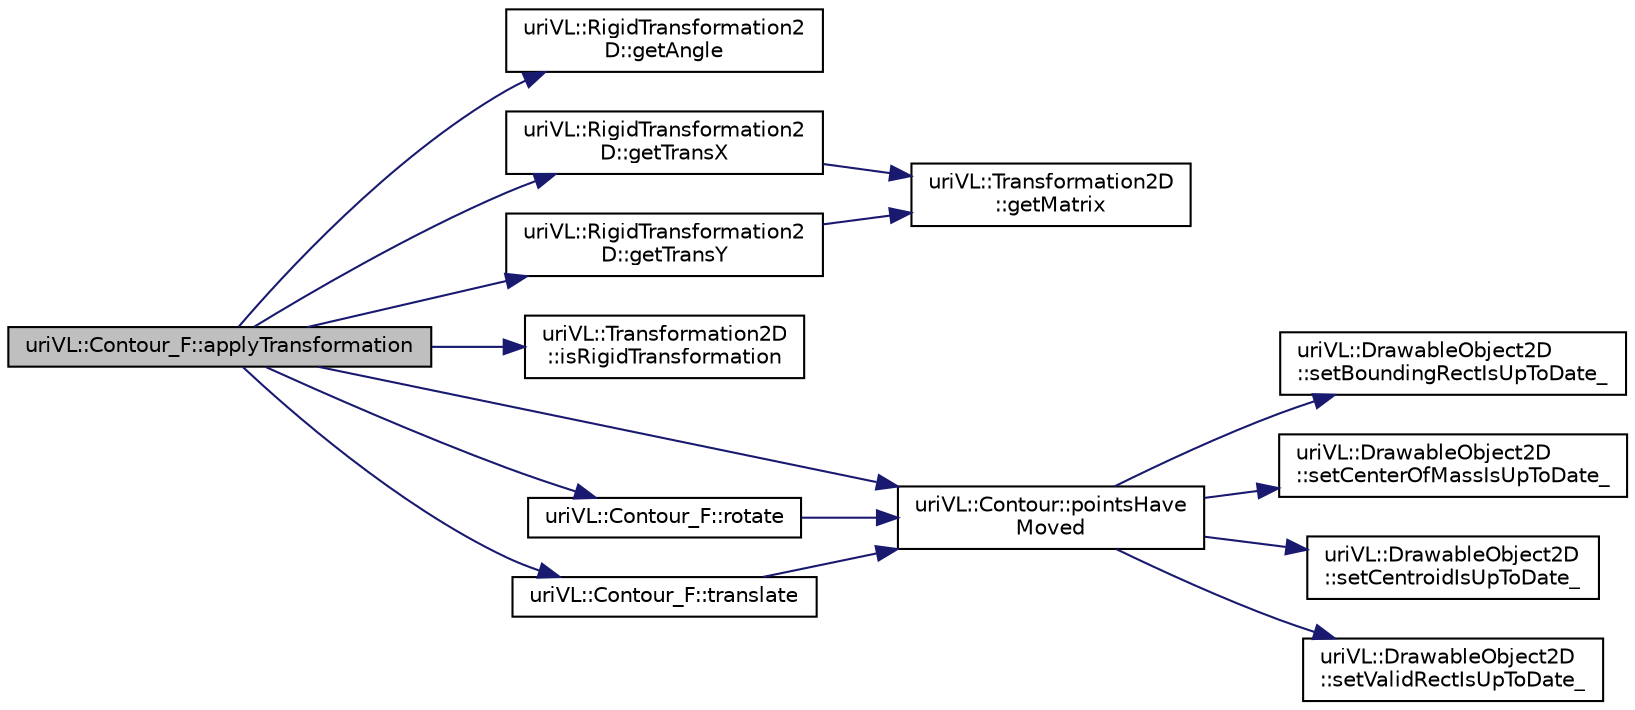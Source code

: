 digraph "uriVL::Contour_F::applyTransformation"
{
  edge [fontname="Helvetica",fontsize="10",labelfontname="Helvetica",labelfontsize="10"];
  node [fontname="Helvetica",fontsize="10",shape=record];
  rankdir="LR";
  Node1 [label="uriVL::Contour_F::applyTransformation",height=0.2,width=0.4,color="black", fillcolor="grey75", style="filled", fontcolor="black"];
  Node1 -> Node2 [color="midnightblue",fontsize="10",style="solid",fontname="Helvetica"];
  Node2 [label="uriVL::RigidTransformation2\lD::getAngle",height=0.2,width=0.4,color="black", fillcolor="white", style="filled",URL="$classuriVL_1_1RigidTransformation2D.html#aa7ff28b48d2ce3b07ca117b11ff1f55c",tooltip="Returns the rotation&#39;s angle. "];
  Node1 -> Node3 [color="midnightblue",fontsize="10",style="solid",fontname="Helvetica"];
  Node3 [label="uriVL::RigidTransformation2\lD::getTransX",height=0.2,width=0.4,color="black", fillcolor="white", style="filled",URL="$classuriVL_1_1RigidTransformation2D.html#ab90739261bbfa45aef38fc95714326ef",tooltip="Returns the x component of the translation. "];
  Node3 -> Node4 [color="midnightblue",fontsize="10",style="solid",fontname="Helvetica"];
  Node4 [label="uriVL::Transformation2D\l::getMatrix",height=0.2,width=0.4,color="black", fillcolor="white", style="filled",URL="$classuriVL_1_1Transformation2D.html#aa6f3c3b2a82aa4788d442c5d922573b8",tooltip="Returns a read-only pointer to the transformation&#39;s matrix data. "];
  Node1 -> Node5 [color="midnightblue",fontsize="10",style="solid",fontname="Helvetica"];
  Node5 [label="uriVL::RigidTransformation2\lD::getTransY",height=0.2,width=0.4,color="black", fillcolor="white", style="filled",URL="$classuriVL_1_1RigidTransformation2D.html#a1e7b23e20efa0e4475e3e5a9b6eaa71a",tooltip="Returns the y component of the translation. "];
  Node5 -> Node4 [color="midnightblue",fontsize="10",style="solid",fontname="Helvetica"];
  Node1 -> Node6 [color="midnightblue",fontsize="10",style="solid",fontname="Helvetica"];
  Node6 [label="uriVL::Transformation2D\l::isRigidTransformation",height=0.2,width=0.4,color="black", fillcolor="white", style="filled",URL="$classuriVL_1_1Transformation2D.html#a47399b58d95ccbef1f4988bddbf41288",tooltip="Indicates whether this transftormation is rigid (rotation + translation) "];
  Node1 -> Node7 [color="midnightblue",fontsize="10",style="solid",fontname="Helvetica"];
  Node7 [label="uriVL::Contour::pointsHave\lMoved",height=0.2,width=0.4,color="black", fillcolor="white", style="filled",URL="$classuriVL_1_1Contour.html#a7e864473c73cefdd26e2802f20d5425d",tooltip="To be called by a user who has modified the list of points or the points themselves. "];
  Node7 -> Node8 [color="midnightblue",fontsize="10",style="solid",fontname="Helvetica"];
  Node8 [label="uriVL::DrawableObject2D\l::setBoundingRectIsUpToDate_",height=0.2,width=0.4,color="black", fillcolor="white", style="filled",URL="$classuriVL_1_1DrawableObject2D.html#a309cd8f2e35863c018f38a4234db1d10",tooltip="Allows a child class whose content has been changed to force recomputation of the bounding rectangle..."];
  Node7 -> Node9 [color="midnightblue",fontsize="10",style="solid",fontname="Helvetica"];
  Node9 [label="uriVL::DrawableObject2D\l::setCenterOfMassIsUpToDate_",height=0.2,width=0.4,color="black", fillcolor="white", style="filled",URL="$classuriVL_1_1DrawableObject2D.html#ab8a7aea3fe0aded7516849a167b5ee00",tooltip="Allows a child class whose content has been changed to force recomputation of the center of mass..."];
  Node7 -> Node10 [color="midnightblue",fontsize="10",style="solid",fontname="Helvetica"];
  Node10 [label="uriVL::DrawableObject2D\l::setCentroidIsUpToDate_",height=0.2,width=0.4,color="black", fillcolor="white", style="filled",URL="$classuriVL_1_1DrawableObject2D.html#a3506587c62cb4944c5475e4b8ba93d8c",tooltip="Allows a child class whose content has been changed to force recomputation of the centroid..."];
  Node7 -> Node11 [color="midnightblue",fontsize="10",style="solid",fontname="Helvetica"];
  Node11 [label="uriVL::DrawableObject2D\l::setValidRectIsUpToDate_",height=0.2,width=0.4,color="black", fillcolor="white", style="filled",URL="$classuriVL_1_1DrawableObject2D.html#a6a0f166ba6cfd7e279b925e6aeb8222c",tooltip="Allows a child class whose content has been changed to force recomputation of the valid rectangle..."];
  Node1 -> Node12 [color="midnightblue",fontsize="10",style="solid",fontname="Helvetica"];
  Node12 [label="uriVL::Contour_F::rotate",height=0.2,width=0.4,color="black", fillcolor="white", style="filled",URL="$classuriVL_1_1Contour__F.html#ac9fbcf8401fe06cfd89eb0ad2b948814",tooltip="Rotates the object by the angle specified (in radians) If rotationCenter is null, then the centroid o..."];
  Node12 -> Node7 [color="midnightblue",fontsize="10",style="solid",fontname="Helvetica"];
  Node1 -> Node13 [color="midnightblue",fontsize="10",style="solid",fontname="Helvetica"];
  Node13 [label="uriVL::Contour_F::translate",height=0.2,width=0.4,color="black", fillcolor="white", style="filled",URL="$classuriVL_1_1Contour__F.html#a5645341cf25c585f58c26465e0c5004c",tooltip="Translates the contour by the amounts specified. "];
  Node13 -> Node7 [color="midnightblue",fontsize="10",style="solid",fontname="Helvetica"];
}
